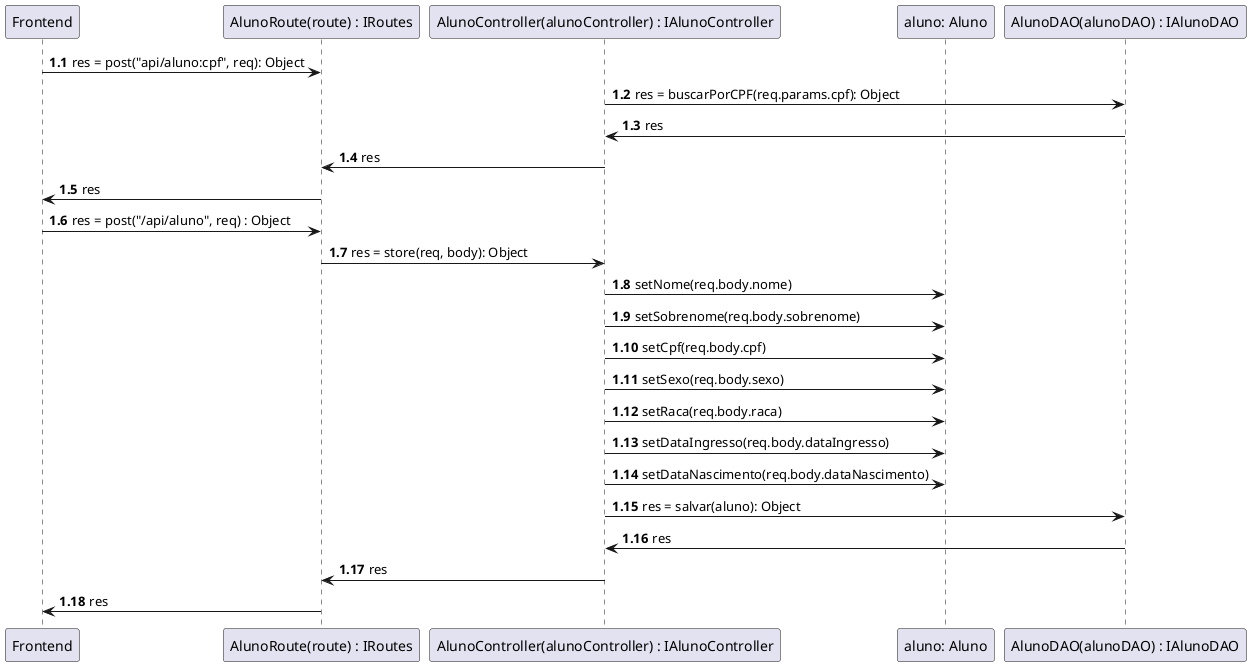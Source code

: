 @startuml Diagrama de Sequencia

participant Frontend as Frontend
participant "AlunoRoute(route) : IRoutes" as Routes
participant "AlunoController(alunoController) : IAlunoController" as AlunoController
participant "aluno: Aluno" as Aluno
participant "AlunoDAO(alunoDAO) : IAlunoDAO" as AlunoDAO

autonumber 1.1
Frontend->Routes: res = post("api/aluno:cpf", req): Object
AlunoController->AlunoDAO: res = buscarPorCPF(req.params.cpf): Object
AlunoDAO->AlunoController: res
AlunoController->Routes: res
Routes->Frontend: res
Frontend->Routes: res = post("/api/aluno", req) : Object
Routes->AlunoController: res = store(req, body): Object
AlunoController->Aluno: setNome(req.body.nome)
AlunoController->Aluno: setSobrenome(req.body.sobrenome)
AlunoController->Aluno: setCpf(req.body.cpf)
AlunoController->Aluno: setSexo(req.body.sexo)
AlunoController->Aluno: setRaca(req.body.raca)
AlunoController->Aluno: setDataIngresso(req.body.dataIngresso)
AlunoController->Aluno: setDataNascimento(req.body.dataNascimento)
AlunoController->AlunoDAO: res = salvar(aluno): Object
AlunoDAO->AlunoController: res
AlunoController->Routes: res
Routes->Frontend: res
